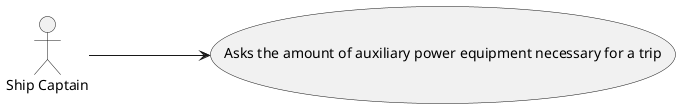 @startuml
'https://plantuml.com/use-case-diagram

left to right direction

:Ship Captain: as SC
(Asks the amount of auxiliary power equipment necessary for a trip) as (Use)

SC ---> (Use)
@enduml